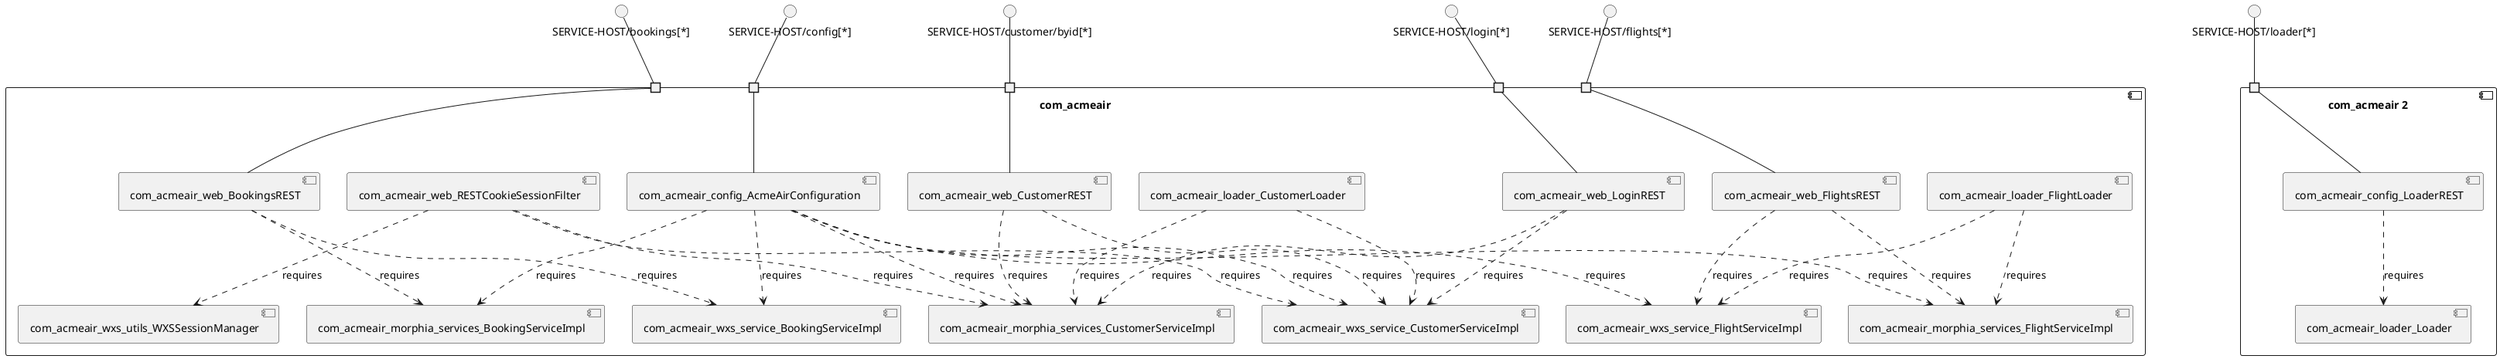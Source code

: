 @startuml
skinparam fixCircleLabelOverlapping true
skinparam componentStyle uml2
component "com_acmeair\n\n\n\n\n\n" {
[com_acmeair_loader_FlightLoader]
[com_acmeair_web_BookingsREST]
[com_acmeair_morphia_services_FlightServiceImpl]
[com_acmeair_wxs_service_BookingServiceImpl]
[com_acmeair_morphia_services_BookingServiceImpl]
[com_acmeair_web_FlightsREST]
[com_acmeair_web_CustomerREST]
[com_acmeair_wxs_utils_WXSSessionManager]
[com_acmeair_web_LoginREST]
[com_acmeair_web_RESTCookieSessionFilter]
[com_acmeair_wxs_service_CustomerServiceImpl]
[com_acmeair_config_AcmeAirConfiguration]
[com_acmeair_loader_CustomerLoader]
[com_acmeair_wxs_service_FlightServiceImpl]
[com_acmeair_morphia_services_CustomerServiceImpl]
portin " " as com_acmeair_requires_SERVICE_HOST_config_
portin " " as com_acmeair_requires_SERVICE_HOST_bookings_
portin " " as com_acmeair_requires_SERVICE_HOST_customer_byid_
portin " " as com_acmeair_requires_SERVICE_HOST_flights_
portin " " as com_acmeair_requires_SERVICE_HOST_login_
[com_acmeair_loader_FlightLoader]..>[com_acmeair_wxs_service_FlightServiceImpl] : requires
[com_acmeair_web_RESTCookieSessionFilter]..>[com_acmeair_wxs_utils_WXSSessionManager] : requires
[com_acmeair_web_CustomerREST]..>[com_acmeair_morphia_services_CustomerServiceImpl] : requires
[com_acmeair_config_AcmeAirConfiguration]..>[com_acmeair_wxs_service_FlightServiceImpl] : requires
[com_acmeair_loader_FlightLoader]..>[com_acmeair_morphia_services_FlightServiceImpl] : requires
[com_acmeair_web_RESTCookieSessionFilter]..>[com_acmeair_wxs_service_CustomerServiceImpl] : requires
[com_acmeair_config_AcmeAirConfiguration]..>[com_acmeair_morphia_services_FlightServiceImpl] : requires
[com_acmeair_loader_CustomerLoader]..>[com_acmeair_morphia_services_CustomerServiceImpl] : requires
[com_acmeair_web_BookingsREST]..>[com_acmeair_morphia_services_BookingServiceImpl] : requires
[com_acmeair_web_FlightsREST]..>[com_acmeair_morphia_services_FlightServiceImpl] : requires
[com_acmeair_config_AcmeAirConfiguration]..>[com_acmeair_morphia_services_CustomerServiceImpl] : requires
[com_acmeair_web_BookingsREST]..>[com_acmeair_wxs_service_BookingServiceImpl] : requires
[com_acmeair_config_AcmeAirConfiguration]..>[com_acmeair_morphia_services_BookingServiceImpl] : requires
[com_acmeair_web_LoginREST]..>[com_acmeair_wxs_service_CustomerServiceImpl] : requires
[com_acmeair_web_CustomerREST]..>[com_acmeair_wxs_service_CustomerServiceImpl] : requires
[com_acmeair_loader_CustomerLoader]..>[com_acmeair_wxs_service_CustomerServiceImpl] : requires
[com_acmeair_config_AcmeAirConfiguration]..>[com_acmeair_wxs_service_CustomerServiceImpl] : requires
[com_acmeair_config_AcmeAirConfiguration]..>[com_acmeair_wxs_service_BookingServiceImpl] : requires
[com_acmeair_web_RESTCookieSessionFilter]..>[com_acmeair_morphia_services_CustomerServiceImpl] : requires
[com_acmeair_web_FlightsREST]..>[com_acmeair_wxs_service_FlightServiceImpl] : requires
[com_acmeair_web_LoginREST]..>[com_acmeair_morphia_services_CustomerServiceImpl] : requires
"com_acmeair_requires_SERVICE_HOST_flights_"--[com_acmeair_web_FlightsREST]
"com_acmeair_requires_SERVICE_HOST_config_"--[com_acmeair_config_AcmeAirConfiguration]
"com_acmeair_requires_SERVICE_HOST_login_"--[com_acmeair_web_LoginREST]
"com_acmeair_requires_SERVICE_HOST_bookings_"--[com_acmeair_web_BookingsREST]
"com_acmeair_requires_SERVICE_HOST_customer_byid_"--[com_acmeair_web_CustomerREST]
}
interface "SERVICE-HOST/bookings[*]" as interface.SERVICE_HOST_bookings_
interface.SERVICE_HOST_bookings_--"com_acmeair_requires_SERVICE_HOST_bookings_"
interface "SERVICE-HOST/config[*]" as interface.SERVICE_HOST_config_
interface.SERVICE_HOST_config_--"com_acmeair_requires_SERVICE_HOST_config_"
interface "SERVICE-HOST/customer/byid[*]" as interface.SERVICE_HOST_customer_byid_
interface.SERVICE_HOST_customer_byid_--"com_acmeair_requires_SERVICE_HOST_customer_byid_"
interface "SERVICE-HOST/flights[*]" as interface.SERVICE_HOST_flights_
interface.SERVICE_HOST_flights_--"com_acmeair_requires_SERVICE_HOST_flights_"
interface "SERVICE-HOST/login[*]" as interface.SERVICE_HOST_login_
interface.SERVICE_HOST_login_--"com_acmeair_requires_SERVICE_HOST_login_"
component "com_acmeair 2\n\n\n\n\n\n" {
[com_acmeair_config_LoaderREST]
[com_acmeair_loader_Loader]
portin " " as com_acmeair_2_requires_SERVICE_HOST_loader_
[com_acmeair_config_LoaderREST]..>[com_acmeair_loader_Loader] : requires
"com_acmeair_2_requires_SERVICE_HOST_loader_"--[com_acmeair_config_LoaderREST]
}
interface "SERVICE-HOST/loader[*]" as interface.SERVICE_HOST_loader_
interface.SERVICE_HOST_loader_--"com_acmeair_2_requires_SERVICE_HOST_loader_"

@enduml
